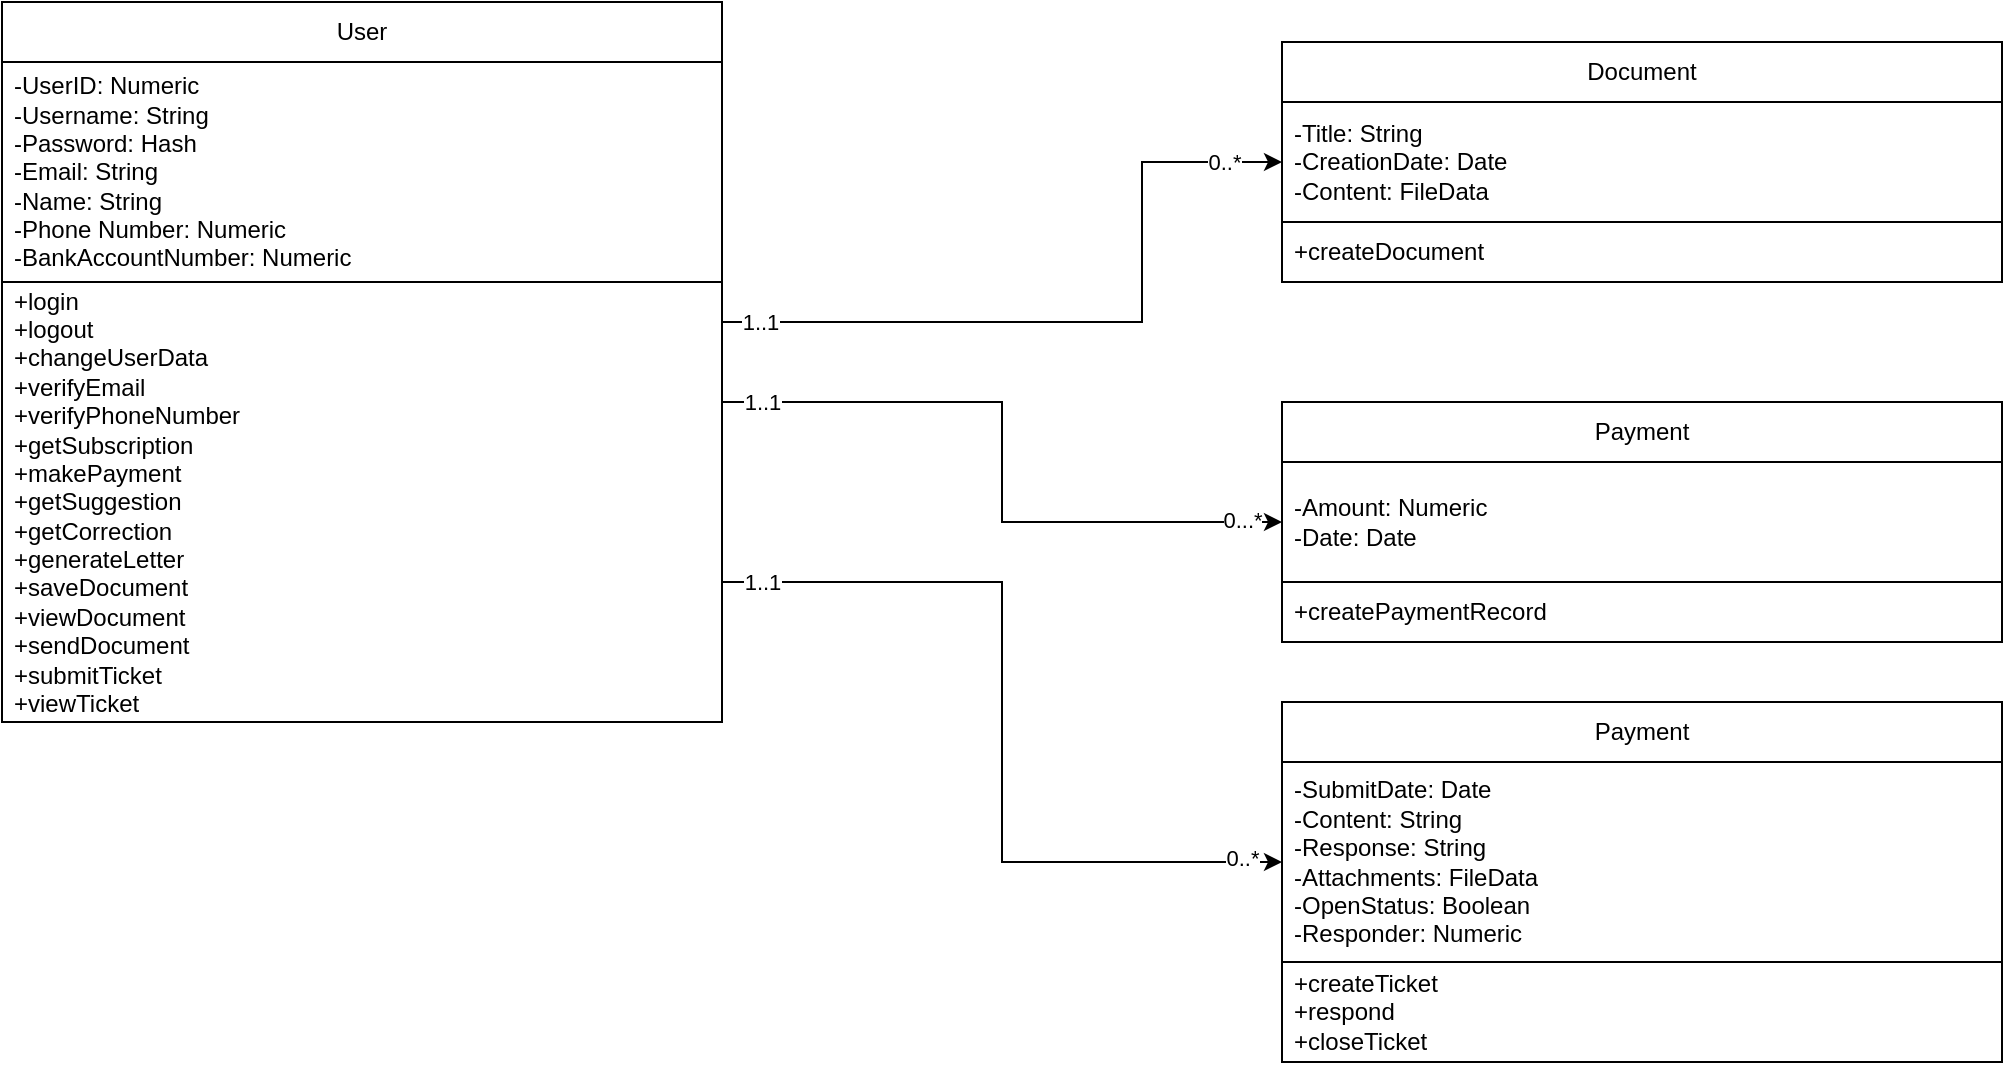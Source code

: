 <mxfile version="20.8.0" type="github"><diagram id="Lr4wH8KPADNg2gOhHOSV" name="Page-1"><mxGraphModel dx="1434" dy="757" grid="1" gridSize="10" guides="1" tooltips="1" connect="1" arrows="1" fold="1" page="1" pageScale="1" pageWidth="850" pageHeight="1100" math="0" shadow="0"><root><mxCell id="0"/><mxCell id="1" parent="0"/><mxCell id="hB3vme4C9sljqm-L_a4m-10" value="1..1" style="edgeStyle=orthogonalEdgeStyle;rounded=0;orthogonalLoop=1;jettySize=auto;html=1;exitX=1;exitY=0.038;exitDx=0;exitDy=0;exitPerimeter=0;entryX=0;entryY=0.5;entryDx=0;entryDy=0;" edge="1" parent="1" source="hB3vme4C9sljqm-L_a4m-4" target="hB3vme4C9sljqm-L_a4m-8"><mxGeometry x="-0.833" relative="1" as="geometry"><mxPoint x="401" y="215" as="sourcePoint"/><mxPoint x="691" y="120" as="targetPoint"/><Array as="points"><mxPoint x="400" y="200"/><mxPoint x="610" y="200"/><mxPoint x="610" y="120"/></Array><mxPoint as="offset"/></mxGeometry></mxCell><mxCell id="hB3vme4C9sljqm-L_a4m-11" value="0..*" style="edgeLabel;html=1;align=center;verticalAlign=middle;resizable=0;points=[];" vertex="1" connectable="0" parent="hB3vme4C9sljqm-L_a4m-10"><mxGeometry x="0.673" y="-1" relative="1" as="geometry"><mxPoint x="31" y="-1" as="offset"/></mxGeometry></mxCell><mxCell id="hB3vme4C9sljqm-L_a4m-2" value="User" style="swimlane;fontStyle=0;childLayout=stackLayout;horizontal=1;startSize=30;horizontalStack=0;resizeParent=1;resizeParentMax=0;resizeLast=0;collapsible=1;marginBottom=0;whiteSpace=wrap;html=1;rounded=0;glass=0;sketch=0;swimlaneLine=1;" vertex="1" parent="1"><mxGeometry x="40" y="40" width="360" height="360" as="geometry"><mxRectangle x="620" y="180" width="60" height="30" as="alternateBounds"/></mxGeometry></mxCell><mxCell id="hB3vme4C9sljqm-L_a4m-3" value="&lt;div&gt;-UserID: Numeric&lt;br&gt;&lt;/div&gt;&lt;div&gt;-Username: String&lt;/div&gt;&lt;div&gt;-Password: Hash&lt;/div&gt;&lt;div&gt;-Email: String&lt;/div&gt;&lt;div&gt;-Name: String&lt;/div&gt;&lt;div&gt;-Phone Number: Numeric&lt;/div&gt;&lt;div&gt;-BankAccountNumber: Numeric&lt;br&gt;&lt;/div&gt;" style="text;strokeColor=none;fillColor=none;align=left;verticalAlign=middle;spacingLeft=4;spacingRight=4;overflow=hidden;points=[[0,0.5],[1,0.5]];portConstraint=eastwest;rotatable=0;whiteSpace=wrap;html=1;rounded=0;glass=0;sketch=0;" vertex="1" parent="hB3vme4C9sljqm-L_a4m-2"><mxGeometry y="30" width="360" height="110" as="geometry"/></mxCell><mxCell id="hB3vme4C9sljqm-L_a4m-4" value="&lt;div&gt;+login&lt;/div&gt;&lt;div&gt;+logout&lt;/div&gt;&lt;div&gt;+changeUserData&lt;/div&gt;&lt;div&gt;+verifyEmail&lt;/div&gt;&lt;div&gt;+verifyPhoneNumber&lt;/div&gt;&lt;div&gt;+getSubscription&lt;/div&gt;&lt;div&gt;+makePayment&lt;br&gt;&lt;/div&gt;&lt;div&gt;+getSuggestion&lt;/div&gt;&lt;div&gt;+getCorrection&lt;/div&gt;&lt;div&gt;+generateLetter&lt;/div&gt;&lt;div&gt;+saveDocument&lt;/div&gt;&lt;div&gt;+viewDocument&lt;br&gt;&lt;/div&gt;&lt;div&gt;+sendDocument&lt;/div&gt;&lt;div&gt;+submitTicket&lt;/div&gt;&lt;div&gt;+viewTicket&lt;br&gt;&lt;/div&gt;" style="text;strokeColor=default;fillColor=none;align=left;verticalAlign=middle;spacingLeft=4;spacingRight=4;overflow=hidden;points=[[0,0.5],[1,0.5]];portConstraint=eastwest;rotatable=0;whiteSpace=wrap;html=1;rounded=0;glass=0;sketch=0;" vertex="1" parent="hB3vme4C9sljqm-L_a4m-2"><mxGeometry y="140" width="360" height="220" as="geometry"/></mxCell><mxCell id="hB3vme4C9sljqm-L_a4m-7" value="Document" style="swimlane;fontStyle=0;childLayout=stackLayout;horizontal=1;startSize=30;horizontalStack=0;resizeParent=1;resizeParentMax=0;resizeLast=0;collapsible=1;marginBottom=0;whiteSpace=wrap;html=1;rounded=0;glass=0;sketch=0;swimlaneLine=1;" vertex="1" parent="1"><mxGeometry x="680" y="60" width="360" height="120" as="geometry"><mxRectangle x="620" y="180" width="60" height="30" as="alternateBounds"/></mxGeometry></mxCell><mxCell id="hB3vme4C9sljqm-L_a4m-8" value="&lt;div&gt;-Title: String&lt;/div&gt;&lt;div&gt;-CreationDate: Date&lt;br&gt;&lt;/div&gt;&lt;div&gt;-Content: FileData&lt;br&gt;&lt;/div&gt;" style="text;strokeColor=none;fillColor=none;align=left;verticalAlign=middle;spacingLeft=4;spacingRight=4;overflow=hidden;points=[[0,0.5],[1,0.5]];portConstraint=eastwest;rotatable=0;whiteSpace=wrap;html=1;rounded=0;glass=0;sketch=0;" vertex="1" parent="hB3vme4C9sljqm-L_a4m-7"><mxGeometry y="30" width="360" height="60" as="geometry"/></mxCell><mxCell id="hB3vme4C9sljqm-L_a4m-9" value="+createDocument" style="text;strokeColor=default;fillColor=none;align=left;verticalAlign=middle;spacingLeft=4;spacingRight=4;overflow=hidden;points=[[0,0.5],[1,0.5]];portConstraint=eastwest;rotatable=0;whiteSpace=wrap;html=1;rounded=0;glass=0;sketch=0;" vertex="1" parent="hB3vme4C9sljqm-L_a4m-7"><mxGeometry y="90" width="360" height="30" as="geometry"/></mxCell><mxCell id="hB3vme4C9sljqm-L_a4m-12" value="&lt;div&gt;Payment&lt;/div&gt;" style="swimlane;fontStyle=0;childLayout=stackLayout;horizontal=1;startSize=30;horizontalStack=0;resizeParent=1;resizeParentMax=0;resizeLast=0;collapsible=1;marginBottom=0;whiteSpace=wrap;html=1;rounded=0;glass=0;sketch=0;swimlaneLine=1;" vertex="1" parent="1"><mxGeometry x="680" y="240" width="360" height="120" as="geometry"><mxRectangle x="620" y="180" width="60" height="30" as="alternateBounds"/></mxGeometry></mxCell><mxCell id="hB3vme4C9sljqm-L_a4m-13" value="&lt;div&gt;-Amount: Numeric&lt;/div&gt;&lt;div&gt;-Date: Date&lt;br&gt;&lt;/div&gt;" style="text;strokeColor=none;fillColor=none;align=left;verticalAlign=middle;spacingLeft=4;spacingRight=4;overflow=hidden;points=[[0,0.5],[1,0.5]];portConstraint=eastwest;rotatable=0;whiteSpace=wrap;html=1;rounded=0;glass=0;sketch=0;" vertex="1" parent="hB3vme4C9sljqm-L_a4m-12"><mxGeometry y="30" width="360" height="60" as="geometry"/></mxCell><mxCell id="hB3vme4C9sljqm-L_a4m-14" value="+createPaymentRecord" style="text;strokeColor=default;fillColor=none;align=left;verticalAlign=middle;spacingLeft=4;spacingRight=4;overflow=hidden;points=[[0,0.5],[1,0.5]];portConstraint=eastwest;rotatable=0;whiteSpace=wrap;html=1;rounded=0;glass=0;sketch=0;" vertex="1" parent="hB3vme4C9sljqm-L_a4m-12"><mxGeometry y="90" width="360" height="30" as="geometry"/></mxCell><mxCell id="hB3vme4C9sljqm-L_a4m-15" style="edgeStyle=orthogonalEdgeStyle;rounded=0;orthogonalLoop=1;jettySize=auto;html=1;" edge="1" parent="1" source="hB3vme4C9sljqm-L_a4m-4" target="hB3vme4C9sljqm-L_a4m-12"><mxGeometry relative="1" as="geometry"><Array as="points"><mxPoint x="540" y="240"/><mxPoint x="540" y="300"/></Array></mxGeometry></mxCell><mxCell id="hB3vme4C9sljqm-L_a4m-16" value="1..1" style="edgeLabel;html=1;align=center;verticalAlign=middle;resizable=0;points=[];" vertex="1" connectable="0" parent="hB3vme4C9sljqm-L_a4m-15"><mxGeometry x="-0.718" y="1" relative="1" as="geometry"><mxPoint x="-28" y="1" as="offset"/></mxGeometry></mxCell><mxCell id="hB3vme4C9sljqm-L_a4m-17" value="0...*" style="edgeLabel;html=1;align=center;verticalAlign=middle;resizable=0;points=[];" vertex="1" connectable="0" parent="hB3vme4C9sljqm-L_a4m-15"><mxGeometry x="0.794" y="1" relative="1" as="geometry"><mxPoint x="15" as="offset"/></mxGeometry></mxCell><mxCell id="hB3vme4C9sljqm-L_a4m-18" value="&lt;div&gt;Payment&lt;/div&gt;" style="swimlane;fontStyle=0;childLayout=stackLayout;horizontal=1;startSize=30;horizontalStack=0;resizeParent=1;resizeParentMax=0;resizeLast=0;collapsible=1;marginBottom=0;whiteSpace=wrap;html=1;rounded=0;glass=0;sketch=0;swimlaneLine=1;" vertex="1" parent="1"><mxGeometry x="680" y="390" width="360" height="180" as="geometry"><mxRectangle x="620" y="180" width="60" height="30" as="alternateBounds"/></mxGeometry></mxCell><mxCell id="hB3vme4C9sljqm-L_a4m-19" value="&lt;div&gt;-SubmitDate: Date&lt;/div&gt;&lt;div&gt;-Content: String&lt;/div&gt;&lt;div&gt;-Response: String&lt;/div&gt;&lt;div&gt;-Attachments: FileData&lt;br&gt;&lt;/div&gt;&lt;div&gt;-OpenStatus: Boolean&lt;br&gt;&lt;/div&gt;&lt;div&gt;-Responder: Numeric&lt;br&gt;&lt;/div&gt;" style="text;strokeColor=none;fillColor=none;align=left;verticalAlign=middle;spacingLeft=4;spacingRight=4;overflow=hidden;points=[[0,0.5],[1,0.5]];portConstraint=eastwest;rotatable=0;whiteSpace=wrap;html=1;rounded=0;glass=0;sketch=0;" vertex="1" parent="hB3vme4C9sljqm-L_a4m-18"><mxGeometry y="30" width="360" height="100" as="geometry"/></mxCell><mxCell id="hB3vme4C9sljqm-L_a4m-20" value="&lt;div&gt;+createTicket&lt;/div&gt;&lt;div&gt;+respond&lt;/div&gt;&lt;div&gt;+closeTicket&lt;br&gt;&lt;/div&gt;" style="text;strokeColor=default;fillColor=none;align=left;verticalAlign=middle;spacingLeft=4;spacingRight=4;overflow=hidden;points=[[0,0.5],[1,0.5]];portConstraint=eastwest;rotatable=0;whiteSpace=wrap;html=1;rounded=0;glass=0;sketch=0;" vertex="1" parent="hB3vme4C9sljqm-L_a4m-18"><mxGeometry y="130" width="360" height="50" as="geometry"/></mxCell><mxCell id="hB3vme4C9sljqm-L_a4m-21" style="edgeStyle=orthogonalEdgeStyle;rounded=0;orthogonalLoop=1;jettySize=auto;html=1;" edge="1" parent="1" source="hB3vme4C9sljqm-L_a4m-4" target="hB3vme4C9sljqm-L_a4m-18"><mxGeometry relative="1" as="geometry"><Array as="points"><mxPoint x="540" y="330"/><mxPoint x="540" y="470"/></Array></mxGeometry></mxCell><mxCell id="hB3vme4C9sljqm-L_a4m-22" value="1..1" style="edgeLabel;html=1;align=center;verticalAlign=middle;resizable=0;points=[];" vertex="1" connectable="0" parent="hB3vme4C9sljqm-L_a4m-21"><mxGeometry x="-0.767" y="2" relative="1" as="geometry"><mxPoint x="-29" y="2" as="offset"/></mxGeometry></mxCell><mxCell id="hB3vme4C9sljqm-L_a4m-23" value="0..*" style="edgeLabel;html=1;align=center;verticalAlign=middle;resizable=0;points=[];" vertex="1" connectable="0" parent="hB3vme4C9sljqm-L_a4m-21"><mxGeometry x="0.819" y="2" relative="1" as="geometry"><mxPoint x="18" as="offset"/></mxGeometry></mxCell></root></mxGraphModel></diagram></mxfile>